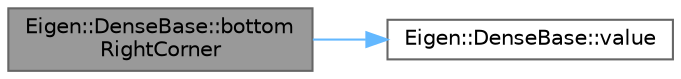 digraph "Eigen::DenseBase::bottomRightCorner"
{
 // LATEX_PDF_SIZE
  bgcolor="transparent";
  edge [fontname=Helvetica,fontsize=10,labelfontname=Helvetica,labelfontsize=10];
  node [fontname=Helvetica,fontsize=10,shape=box,height=0.2,width=0.4];
  rankdir="LR";
  Node1 [id="Node000001",label="Eigen::DenseBase::bottom\lRightCorner",height=0.2,width=0.4,color="gray40", fillcolor="grey60", style="filled", fontcolor="black",tooltip="This is the const version of bottomRightCorner<int, int>(Index, Index)."];
  Node1 -> Node2 [id="edge2_Node000001_Node000002",color="steelblue1",style="solid",tooltip=" "];
  Node2 [id="Node000002",label="Eigen::DenseBase::value",height=0.2,width=0.4,color="grey40", fillcolor="white", style="filled",URL="$class_eigen_1_1_dense_base.html#a8da735a6bfc7012606acf787156d10a0",tooltip=" "];
}

